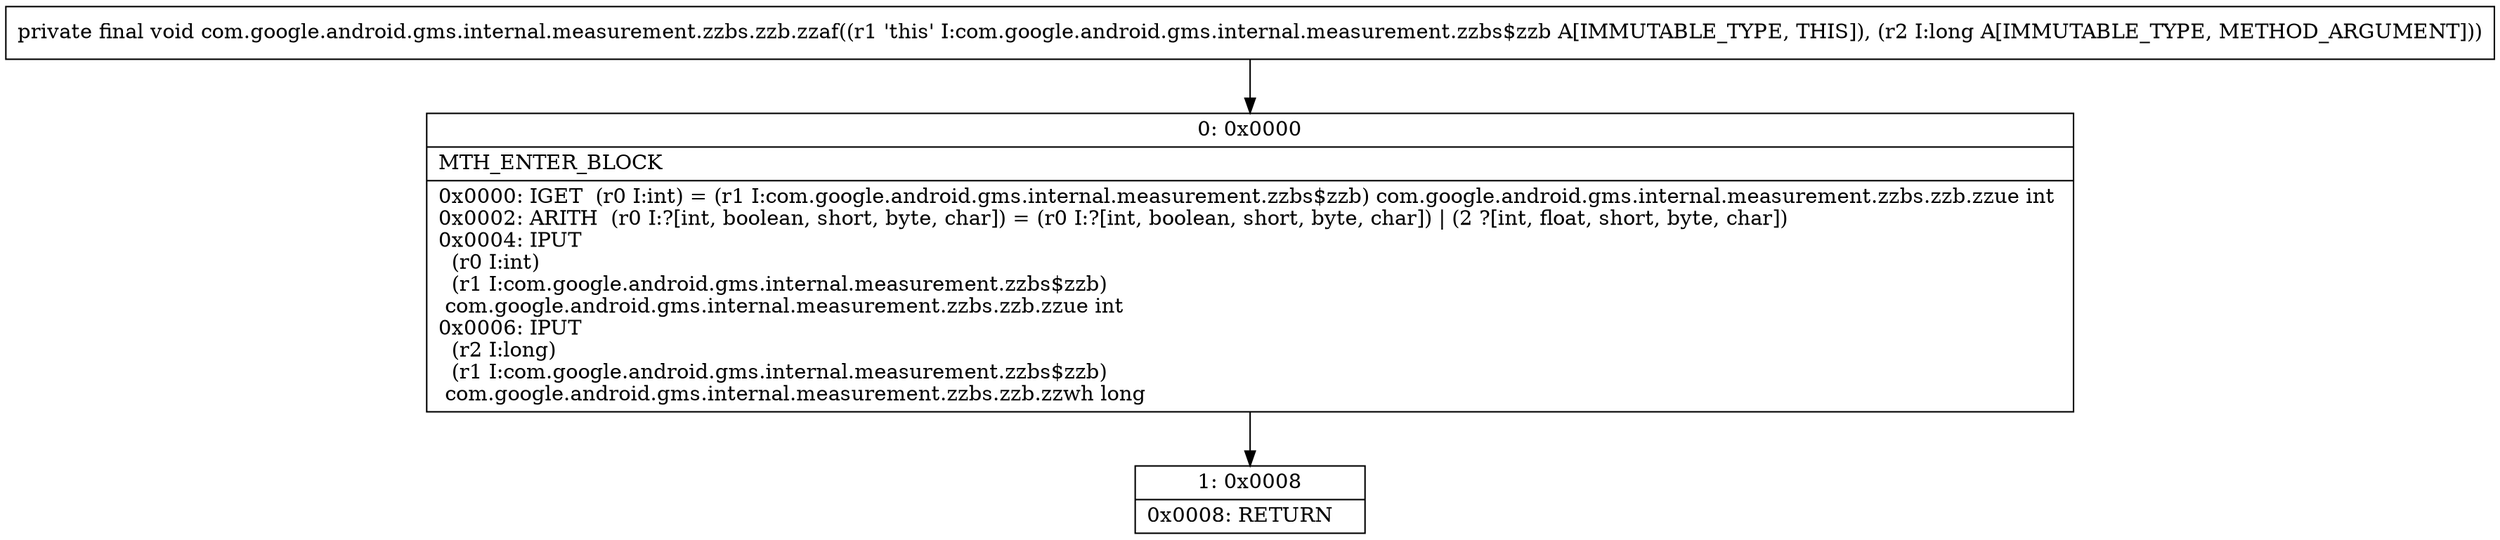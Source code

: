 digraph "CFG forcom.google.android.gms.internal.measurement.zzbs.zzb.zzaf(J)V" {
Node_0 [shape=record,label="{0\:\ 0x0000|MTH_ENTER_BLOCK\l|0x0000: IGET  (r0 I:int) = (r1 I:com.google.android.gms.internal.measurement.zzbs$zzb) com.google.android.gms.internal.measurement.zzbs.zzb.zzue int \l0x0002: ARITH  (r0 I:?[int, boolean, short, byte, char]) = (r0 I:?[int, boolean, short, byte, char]) \| (2 ?[int, float, short, byte, char]) \l0x0004: IPUT  \l  (r0 I:int)\l  (r1 I:com.google.android.gms.internal.measurement.zzbs$zzb)\l com.google.android.gms.internal.measurement.zzbs.zzb.zzue int \l0x0006: IPUT  \l  (r2 I:long)\l  (r1 I:com.google.android.gms.internal.measurement.zzbs$zzb)\l com.google.android.gms.internal.measurement.zzbs.zzb.zzwh long \l}"];
Node_1 [shape=record,label="{1\:\ 0x0008|0x0008: RETURN   \l}"];
MethodNode[shape=record,label="{private final void com.google.android.gms.internal.measurement.zzbs.zzb.zzaf((r1 'this' I:com.google.android.gms.internal.measurement.zzbs$zzb A[IMMUTABLE_TYPE, THIS]), (r2 I:long A[IMMUTABLE_TYPE, METHOD_ARGUMENT])) }"];
MethodNode -> Node_0;
Node_0 -> Node_1;
}

